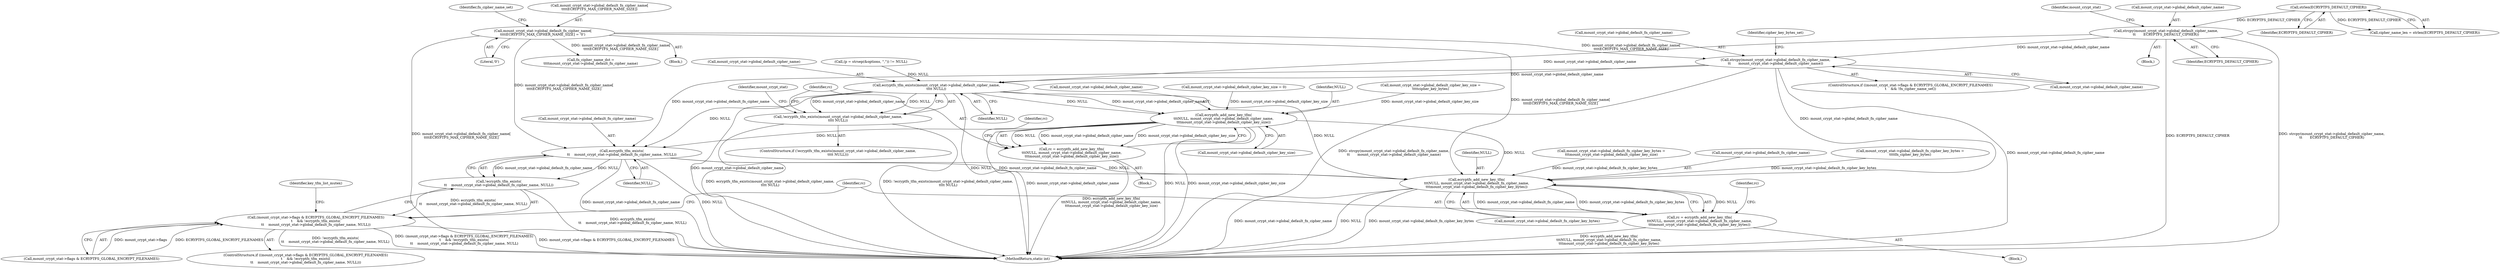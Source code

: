 digraph "0_linux_764355487ea220fdc2faf128d577d7f679b91f97_0@API" {
"1000450" [label="(Call,strcpy(mount_crypt_stat->global_default_fn_cipher_name,\n\t\t       mount_crypt_stat->global_default_cipher_name))"];
"1000352" [label="(Call,mount_crypt_stat->global_default_fn_cipher_name[\n\t\t\t\tECRYPTFS_MAX_CIPHER_NAME_SIZE] = '\0')"];
"1000436" [label="(Call,strcpy(mount_crypt_stat->global_default_cipher_name,\n\t\t       ECRYPTFS_DEFAULT_CIPHER))"];
"1000430" [label="(Call,strlen(ECRYPTFS_DEFAULT_CIPHER))"];
"1000486" [label="(Call,ecryptfs_tfm_exists(mount_crypt_stat->global_default_cipher_name,\n\t\t\t\t NULL))"];
"1000485" [label="(Call,!ecryptfs_tfm_exists(mount_crypt_stat->global_default_cipher_name,\n\t\t\t\t NULL))"];
"1000494" [label="(Call,ecryptfs_add_new_key_tfm(\n\t\t\tNULL, mount_crypt_stat->global_default_cipher_name,\n\t\t\tmount_crypt_stat->global_default_cipher_key_size))"];
"1000492" [label="(Call,rc = ecryptfs_add_new_key_tfm(\n\t\t\tNULL, mount_crypt_stat->global_default_cipher_name,\n\t\t\tmount_crypt_stat->global_default_cipher_key_size))"];
"1000521" [label="(Call,ecryptfs_tfm_exists(\n\t\t    mount_crypt_stat->global_default_fn_cipher_name, NULL))"];
"1000520" [label="(Call,!ecryptfs_tfm_exists(\n\t\t    mount_crypt_stat->global_default_fn_cipher_name, NULL))"];
"1000514" [label="(Call,(mount_crypt_stat->flags & ECRYPTFS_GLOBAL_ENCRYPT_FILENAMES)\n\t    && !ecryptfs_tfm_exists(\n\t\t    mount_crypt_stat->global_default_fn_cipher_name, NULL))"];
"1000529" [label="(Call,ecryptfs_add_new_key_tfm(\n\t\t\tNULL, mount_crypt_stat->global_default_fn_cipher_name,\n\t\t\tmount_crypt_stat->global_default_fn_cipher_key_bytes))"];
"1000527" [label="(Call,rc = ecryptfs_add_new_key_tfm(\n\t\t\tNULL, mount_crypt_stat->global_default_fn_cipher_name,\n\t\t\tmount_crypt_stat->global_default_fn_cipher_key_bytes))"];
"1000529" [label="(Call,ecryptfs_add_new_key_tfm(\n\t\t\tNULL, mount_crypt_stat->global_default_fn_cipher_name,\n\t\t\tmount_crypt_stat->global_default_fn_cipher_key_bytes))"];
"1000459" [label="(Identifier,cipher_key_bytes_set)"];
"1000550" [label="(Identifier,key_tfm_list_mutex)"];
"1000440" [label="(Identifier,ECRYPTFS_DEFAULT_CIPHER)"];
"1000450" [label="(Call,strcpy(mount_crypt_stat->global_default_fn_cipher_name,\n\t\t       mount_crypt_stat->global_default_cipher_name))"];
"1000528" [label="(Identifier,rc)"];
"1000451" [label="(Call,mount_crypt_stat->global_default_fn_cipher_name)"];
"1000380" [label="(Call,mount_crypt_stat->global_default_fn_cipher_key_bytes =\n\t\t\t\tfn_cipher_key_bytes)"];
"1000499" [label="(Call,mount_crypt_stat->global_default_cipher_key_size)"];
"1000486" [label="(Call,ecryptfs_tfm_exists(mount_crypt_stat->global_default_cipher_name,\n\t\t\t\t NULL))"];
"1000256" [label="(Call,mount_crypt_stat->global_default_cipher_key_size =\n\t\t\t\tcipher_key_bytes)"];
"1000441" [label="(ControlStructure,if ((mount_crypt_stat->flags & ECRYPTFS_GLOBAL_ENCRYPT_FILENAMES)\n\t    && !fn_cipher_name_set))"];
"1000426" [label="(Block,)"];
"1000485" [label="(Call,!ecryptfs_tfm_exists(mount_crypt_stat->global_default_cipher_name,\n\t\t\t\t NULL))"];
"1000496" [label="(Call,mount_crypt_stat->global_default_cipher_name)"];
"1000515" [label="(Call,mount_crypt_stat->flags & ECRYPTFS_GLOBAL_ENCRYPT_FILENAMES)"];
"1000527" [label="(Call,rc = ecryptfs_add_new_key_tfm(\n\t\t\tNULL, mount_crypt_stat->global_default_fn_cipher_name,\n\t\t\tmount_crypt_stat->global_default_fn_cipher_key_bytes))"];
"1000526" [label="(Block,)"];
"1000491" [label="(Block,)"];
"1000520" [label="(Call,!ecryptfs_tfm_exists(\n\t\t    mount_crypt_stat->global_default_fn_cipher_name, NULL))"];
"1000360" [label="(Identifier,fn_cipher_name_set)"];
"1000503" [label="(Identifier,rc)"];
"1000522" [label="(Call,mount_crypt_stat->global_default_fn_cipher_name)"];
"1000166" [label="(Call,(p = strsep(&options, \",\")) != NULL)"];
"1000538" [label="(Identifier,rc)"];
"1000521" [label="(Call,ecryptfs_tfm_exists(\n\t\t    mount_crypt_stat->global_default_fn_cipher_name, NULL))"];
"1000493" [label="(Identifier,rc)"];
"1000353" [label="(Call,mount_crypt_stat->global_default_fn_cipher_name[\n\t\t\t\tECRYPTFS_MAX_CIPHER_NAME_SIZE])"];
"1000437" [label="(Call,mount_crypt_stat->global_default_cipher_name)"];
"1000560" [label="(MethodReturn,static int)"];
"1000454" [label="(Call,mount_crypt_stat->global_default_cipher_name)"];
"1000517" [label="(Identifier,mount_crypt_stat)"];
"1000514" [label="(Call,(mount_crypt_stat->flags & ECRYPTFS_GLOBAL_ENCRYPT_FILENAMES)\n\t    && !ecryptfs_tfm_exists(\n\t\t    mount_crypt_stat->global_default_fn_cipher_name, NULL))"];
"1000358" [label="(Literal,'\0')"];
"1000494" [label="(Call,ecryptfs_add_new_key_tfm(\n\t\t\tNULL, mount_crypt_stat->global_default_cipher_name,\n\t\t\tmount_crypt_stat->global_default_cipher_key_size))"];
"1000534" [label="(Call,mount_crypt_stat->global_default_fn_cipher_key_bytes)"];
"1000352" [label="(Call,mount_crypt_stat->global_default_fn_cipher_name[\n\t\t\t\tECRYPTFS_MAX_CIPHER_NAME_SIZE] = '\0')"];
"1000436" [label="(Call,strcpy(mount_crypt_stat->global_default_cipher_name,\n\t\t       ECRYPTFS_DEFAULT_CIPHER))"];
"1000428" [label="(Call,cipher_name_len = strlen(ECRYPTFS_DEFAULT_CIPHER))"];
"1000530" [label="(Identifier,NULL)"];
"1000525" [label="(Identifier,NULL)"];
"1000487" [label="(Call,mount_crypt_stat->global_default_cipher_name)"];
"1000460" [label="(Call,mount_crypt_stat->global_default_cipher_key_size = 0)"];
"1000492" [label="(Call,rc = ecryptfs_add_new_key_tfm(\n\t\t\tNULL, mount_crypt_stat->global_default_cipher_name,\n\t\t\tmount_crypt_stat->global_default_cipher_key_size))"];
"1000343" [label="(Call,fn_cipher_name_dst =\n\t\t\t\tmount_crypt_stat->global_default_fn_cipher_name)"];
"1000445" [label="(Identifier,mount_crypt_stat)"];
"1000495" [label="(Identifier,NULL)"];
"1000431" [label="(Identifier,ECRYPTFS_DEFAULT_CIPHER)"];
"1000474" [label="(Call,mount_crypt_stat->global_default_fn_cipher_key_bytes =\n\t\t\tmount_crypt_stat->global_default_cipher_key_size)"];
"1000490" [label="(Identifier,NULL)"];
"1000484" [label="(ControlStructure,if (!ecryptfs_tfm_exists(mount_crypt_stat->global_default_cipher_name,\n\t\t\t\t NULL)))"];
"1000430" [label="(Call,strlen(ECRYPTFS_DEFAULT_CIPHER))"];
"1000513" [label="(ControlStructure,if ((mount_crypt_stat->flags & ECRYPTFS_GLOBAL_ENCRYPT_FILENAMES)\n\t    && !ecryptfs_tfm_exists(\n\t\t    mount_crypt_stat->global_default_fn_cipher_name, NULL)))"];
"1000188" [label="(Block,)"];
"1000531" [label="(Call,mount_crypt_stat->global_default_fn_cipher_name)"];
"1000450" -> "1000441"  [label="AST: "];
"1000450" -> "1000454"  [label="CFG: "];
"1000451" -> "1000450"  [label="AST: "];
"1000454" -> "1000450"  [label="AST: "];
"1000459" -> "1000450"  [label="CFG: "];
"1000450" -> "1000560"  [label="DDG: strcpy(mount_crypt_stat->global_default_fn_cipher_name,\n\t\t       mount_crypt_stat->global_default_cipher_name)"];
"1000450" -> "1000560"  [label="DDG: mount_crypt_stat->global_default_fn_cipher_name"];
"1000352" -> "1000450"  [label="DDG: mount_crypt_stat->global_default_fn_cipher_name[\n\t\t\t\tECRYPTFS_MAX_CIPHER_NAME_SIZE]"];
"1000436" -> "1000450"  [label="DDG: mount_crypt_stat->global_default_cipher_name"];
"1000450" -> "1000486"  [label="DDG: mount_crypt_stat->global_default_cipher_name"];
"1000450" -> "1000521"  [label="DDG: mount_crypt_stat->global_default_fn_cipher_name"];
"1000450" -> "1000529"  [label="DDG: mount_crypt_stat->global_default_fn_cipher_name"];
"1000352" -> "1000188"  [label="AST: "];
"1000352" -> "1000358"  [label="CFG: "];
"1000353" -> "1000352"  [label="AST: "];
"1000358" -> "1000352"  [label="AST: "];
"1000360" -> "1000352"  [label="CFG: "];
"1000352" -> "1000560"  [label="DDG: mount_crypt_stat->global_default_fn_cipher_name[\n\t\t\t\tECRYPTFS_MAX_CIPHER_NAME_SIZE]"];
"1000352" -> "1000343"  [label="DDG: mount_crypt_stat->global_default_fn_cipher_name[\n\t\t\t\tECRYPTFS_MAX_CIPHER_NAME_SIZE]"];
"1000352" -> "1000521"  [label="DDG: mount_crypt_stat->global_default_fn_cipher_name[\n\t\t\t\tECRYPTFS_MAX_CIPHER_NAME_SIZE]"];
"1000352" -> "1000529"  [label="DDG: mount_crypt_stat->global_default_fn_cipher_name[\n\t\t\t\tECRYPTFS_MAX_CIPHER_NAME_SIZE]"];
"1000436" -> "1000426"  [label="AST: "];
"1000436" -> "1000440"  [label="CFG: "];
"1000437" -> "1000436"  [label="AST: "];
"1000440" -> "1000436"  [label="AST: "];
"1000445" -> "1000436"  [label="CFG: "];
"1000436" -> "1000560"  [label="DDG: strcpy(mount_crypt_stat->global_default_cipher_name,\n\t\t       ECRYPTFS_DEFAULT_CIPHER)"];
"1000436" -> "1000560"  [label="DDG: ECRYPTFS_DEFAULT_CIPHER"];
"1000430" -> "1000436"  [label="DDG: ECRYPTFS_DEFAULT_CIPHER"];
"1000436" -> "1000486"  [label="DDG: mount_crypt_stat->global_default_cipher_name"];
"1000430" -> "1000428"  [label="AST: "];
"1000430" -> "1000431"  [label="CFG: "];
"1000431" -> "1000430"  [label="AST: "];
"1000428" -> "1000430"  [label="CFG: "];
"1000430" -> "1000428"  [label="DDG: ECRYPTFS_DEFAULT_CIPHER"];
"1000486" -> "1000485"  [label="AST: "];
"1000486" -> "1000490"  [label="CFG: "];
"1000487" -> "1000486"  [label="AST: "];
"1000490" -> "1000486"  [label="AST: "];
"1000485" -> "1000486"  [label="CFG: "];
"1000486" -> "1000560"  [label="DDG: NULL"];
"1000486" -> "1000560"  [label="DDG: mount_crypt_stat->global_default_cipher_name"];
"1000486" -> "1000485"  [label="DDG: mount_crypt_stat->global_default_cipher_name"];
"1000486" -> "1000485"  [label="DDG: NULL"];
"1000166" -> "1000486"  [label="DDG: NULL"];
"1000486" -> "1000494"  [label="DDG: NULL"];
"1000486" -> "1000494"  [label="DDG: mount_crypt_stat->global_default_cipher_name"];
"1000486" -> "1000521"  [label="DDG: NULL"];
"1000486" -> "1000529"  [label="DDG: NULL"];
"1000485" -> "1000484"  [label="AST: "];
"1000493" -> "1000485"  [label="CFG: "];
"1000517" -> "1000485"  [label="CFG: "];
"1000485" -> "1000560"  [label="DDG: ecryptfs_tfm_exists(mount_crypt_stat->global_default_cipher_name,\n\t\t\t\t NULL)"];
"1000485" -> "1000560"  [label="DDG: !ecryptfs_tfm_exists(mount_crypt_stat->global_default_cipher_name,\n\t\t\t\t NULL)"];
"1000494" -> "1000492"  [label="AST: "];
"1000494" -> "1000499"  [label="CFG: "];
"1000495" -> "1000494"  [label="AST: "];
"1000496" -> "1000494"  [label="AST: "];
"1000499" -> "1000494"  [label="AST: "];
"1000492" -> "1000494"  [label="CFG: "];
"1000494" -> "1000560"  [label="DDG: mount_crypt_stat->global_default_cipher_name"];
"1000494" -> "1000560"  [label="DDG: NULL"];
"1000494" -> "1000560"  [label="DDG: mount_crypt_stat->global_default_cipher_key_size"];
"1000494" -> "1000492"  [label="DDG: NULL"];
"1000494" -> "1000492"  [label="DDG: mount_crypt_stat->global_default_cipher_name"];
"1000494" -> "1000492"  [label="DDG: mount_crypt_stat->global_default_cipher_key_size"];
"1000460" -> "1000494"  [label="DDG: mount_crypt_stat->global_default_cipher_key_size"];
"1000256" -> "1000494"  [label="DDG: mount_crypt_stat->global_default_cipher_key_size"];
"1000494" -> "1000521"  [label="DDG: NULL"];
"1000494" -> "1000529"  [label="DDG: NULL"];
"1000492" -> "1000491"  [label="AST: "];
"1000493" -> "1000492"  [label="AST: "];
"1000503" -> "1000492"  [label="CFG: "];
"1000492" -> "1000560"  [label="DDG: ecryptfs_add_new_key_tfm(\n\t\t\tNULL, mount_crypt_stat->global_default_cipher_name,\n\t\t\tmount_crypt_stat->global_default_cipher_key_size)"];
"1000521" -> "1000520"  [label="AST: "];
"1000521" -> "1000525"  [label="CFG: "];
"1000522" -> "1000521"  [label="AST: "];
"1000525" -> "1000521"  [label="AST: "];
"1000520" -> "1000521"  [label="CFG: "];
"1000521" -> "1000560"  [label="DDG: NULL"];
"1000521" -> "1000560"  [label="DDG: mount_crypt_stat->global_default_fn_cipher_name"];
"1000521" -> "1000520"  [label="DDG: mount_crypt_stat->global_default_fn_cipher_name"];
"1000521" -> "1000520"  [label="DDG: NULL"];
"1000521" -> "1000529"  [label="DDG: NULL"];
"1000521" -> "1000529"  [label="DDG: mount_crypt_stat->global_default_fn_cipher_name"];
"1000520" -> "1000514"  [label="AST: "];
"1000514" -> "1000520"  [label="CFG: "];
"1000520" -> "1000560"  [label="DDG: ecryptfs_tfm_exists(\n\t\t    mount_crypt_stat->global_default_fn_cipher_name, NULL)"];
"1000520" -> "1000514"  [label="DDG: ecryptfs_tfm_exists(\n\t\t    mount_crypt_stat->global_default_fn_cipher_name, NULL)"];
"1000514" -> "1000513"  [label="AST: "];
"1000514" -> "1000515"  [label="CFG: "];
"1000515" -> "1000514"  [label="AST: "];
"1000528" -> "1000514"  [label="CFG: "];
"1000550" -> "1000514"  [label="CFG: "];
"1000514" -> "1000560"  [label="DDG: !ecryptfs_tfm_exists(\n\t\t    mount_crypt_stat->global_default_fn_cipher_name, NULL)"];
"1000514" -> "1000560"  [label="DDG: (mount_crypt_stat->flags & ECRYPTFS_GLOBAL_ENCRYPT_FILENAMES)\n\t    && !ecryptfs_tfm_exists(\n\t\t    mount_crypt_stat->global_default_fn_cipher_name, NULL)"];
"1000514" -> "1000560"  [label="DDG: mount_crypt_stat->flags & ECRYPTFS_GLOBAL_ENCRYPT_FILENAMES"];
"1000515" -> "1000514"  [label="DDG: mount_crypt_stat->flags"];
"1000515" -> "1000514"  [label="DDG: ECRYPTFS_GLOBAL_ENCRYPT_FILENAMES"];
"1000529" -> "1000527"  [label="AST: "];
"1000529" -> "1000534"  [label="CFG: "];
"1000530" -> "1000529"  [label="AST: "];
"1000531" -> "1000529"  [label="AST: "];
"1000534" -> "1000529"  [label="AST: "];
"1000527" -> "1000529"  [label="CFG: "];
"1000529" -> "1000560"  [label="DDG: mount_crypt_stat->global_default_fn_cipher_name"];
"1000529" -> "1000560"  [label="DDG: NULL"];
"1000529" -> "1000560"  [label="DDG: mount_crypt_stat->global_default_fn_cipher_key_bytes"];
"1000529" -> "1000527"  [label="DDG: NULL"];
"1000529" -> "1000527"  [label="DDG: mount_crypt_stat->global_default_fn_cipher_name"];
"1000529" -> "1000527"  [label="DDG: mount_crypt_stat->global_default_fn_cipher_key_bytes"];
"1000474" -> "1000529"  [label="DDG: mount_crypt_stat->global_default_fn_cipher_key_bytes"];
"1000380" -> "1000529"  [label="DDG: mount_crypt_stat->global_default_fn_cipher_key_bytes"];
"1000527" -> "1000526"  [label="AST: "];
"1000528" -> "1000527"  [label="AST: "];
"1000538" -> "1000527"  [label="CFG: "];
"1000527" -> "1000560"  [label="DDG: ecryptfs_add_new_key_tfm(\n\t\t\tNULL, mount_crypt_stat->global_default_fn_cipher_name,\n\t\t\tmount_crypt_stat->global_default_fn_cipher_key_bytes)"];
}
